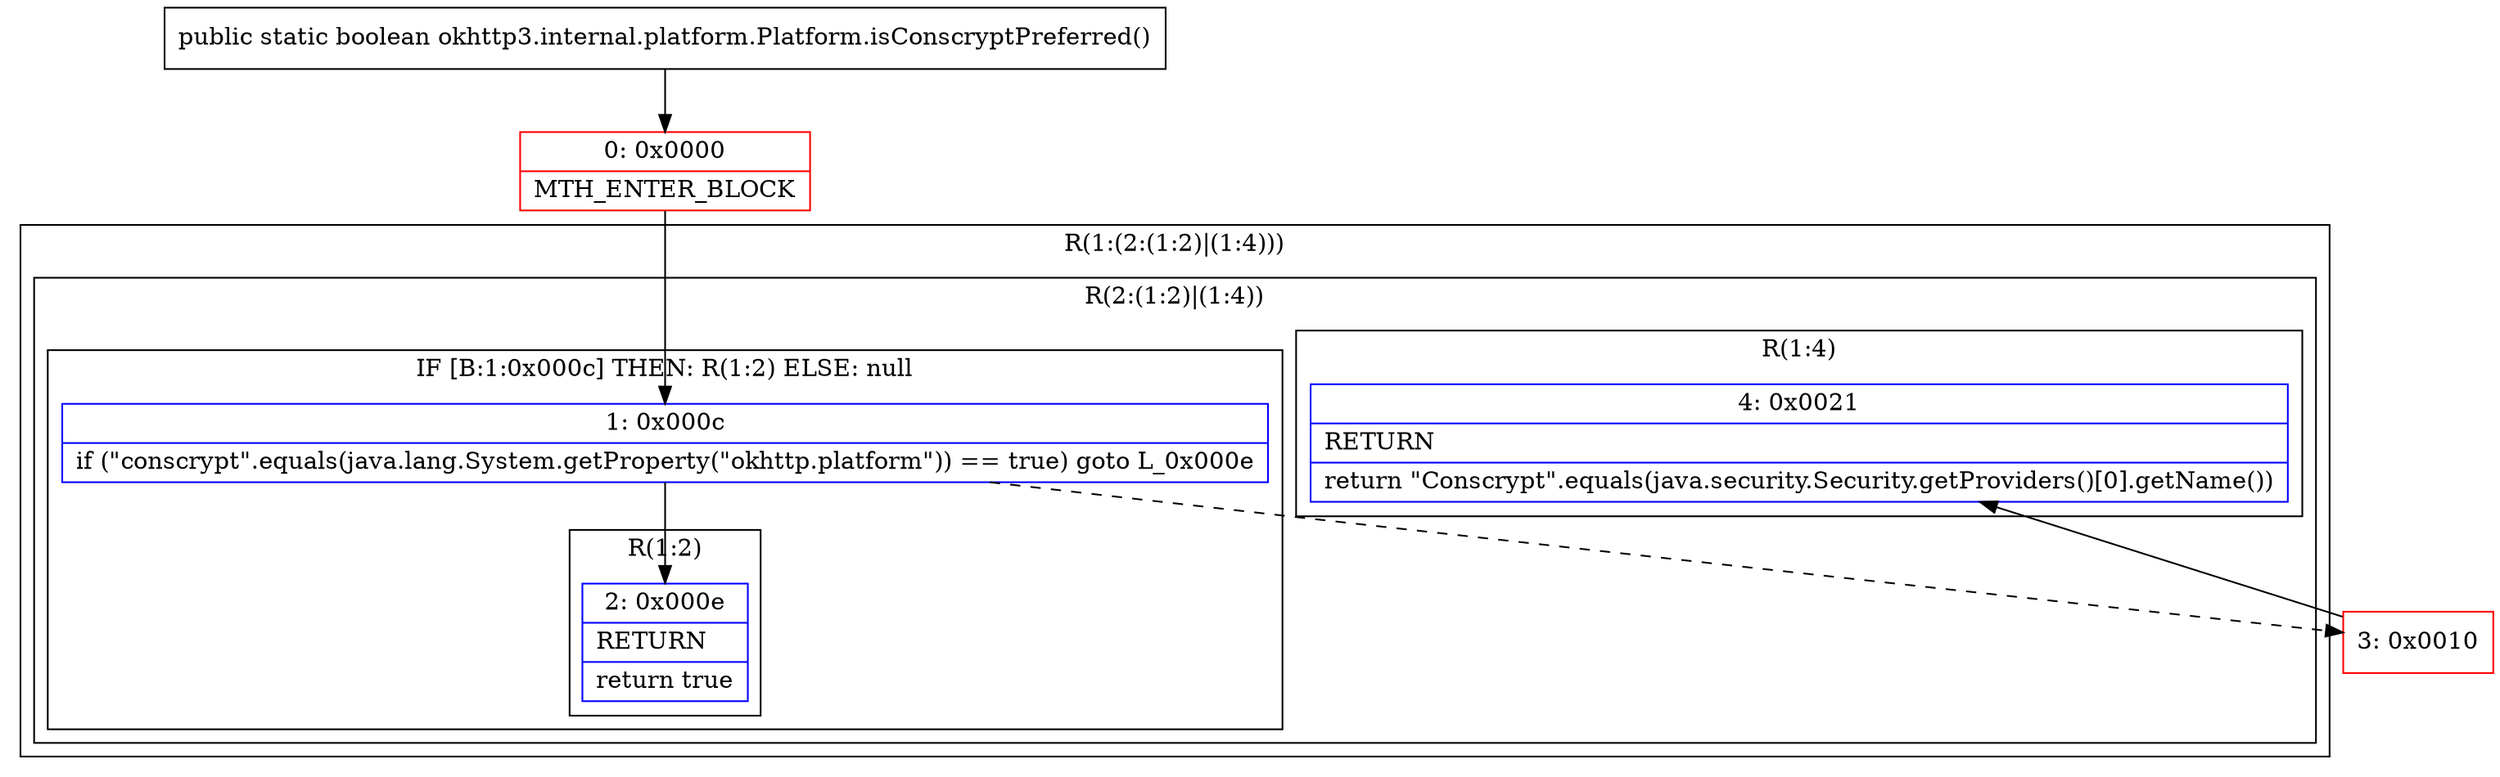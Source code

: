 digraph "CFG forokhttp3.internal.platform.Platform.isConscryptPreferred()Z" {
subgraph cluster_Region_1643710731 {
label = "R(1:(2:(1:2)|(1:4)))";
node [shape=record,color=blue];
subgraph cluster_Region_7779374 {
label = "R(2:(1:2)|(1:4))";
node [shape=record,color=blue];
subgraph cluster_IfRegion_84102026 {
label = "IF [B:1:0x000c] THEN: R(1:2) ELSE: null";
node [shape=record,color=blue];
Node_1 [shape=record,label="{1\:\ 0x000c|if (\"conscrypt\".equals(java.lang.System.getProperty(\"okhttp.platform\")) == true) goto L_0x000e\l}"];
subgraph cluster_Region_868675452 {
label = "R(1:2)";
node [shape=record,color=blue];
Node_2 [shape=record,label="{2\:\ 0x000e|RETURN\l|return true\l}"];
}
}
subgraph cluster_Region_442370398 {
label = "R(1:4)";
node [shape=record,color=blue];
Node_4 [shape=record,label="{4\:\ 0x0021|RETURN\l|return \"Conscrypt\".equals(java.security.Security.getProviders()[0].getName())\l}"];
}
}
}
Node_0 [shape=record,color=red,label="{0\:\ 0x0000|MTH_ENTER_BLOCK\l}"];
Node_3 [shape=record,color=red,label="{3\:\ 0x0010}"];
MethodNode[shape=record,label="{public static boolean okhttp3.internal.platform.Platform.isConscryptPreferred() }"];
MethodNode -> Node_0;
Node_1 -> Node_2;
Node_1 -> Node_3[style=dashed];
Node_0 -> Node_1;
Node_3 -> Node_4;
}

